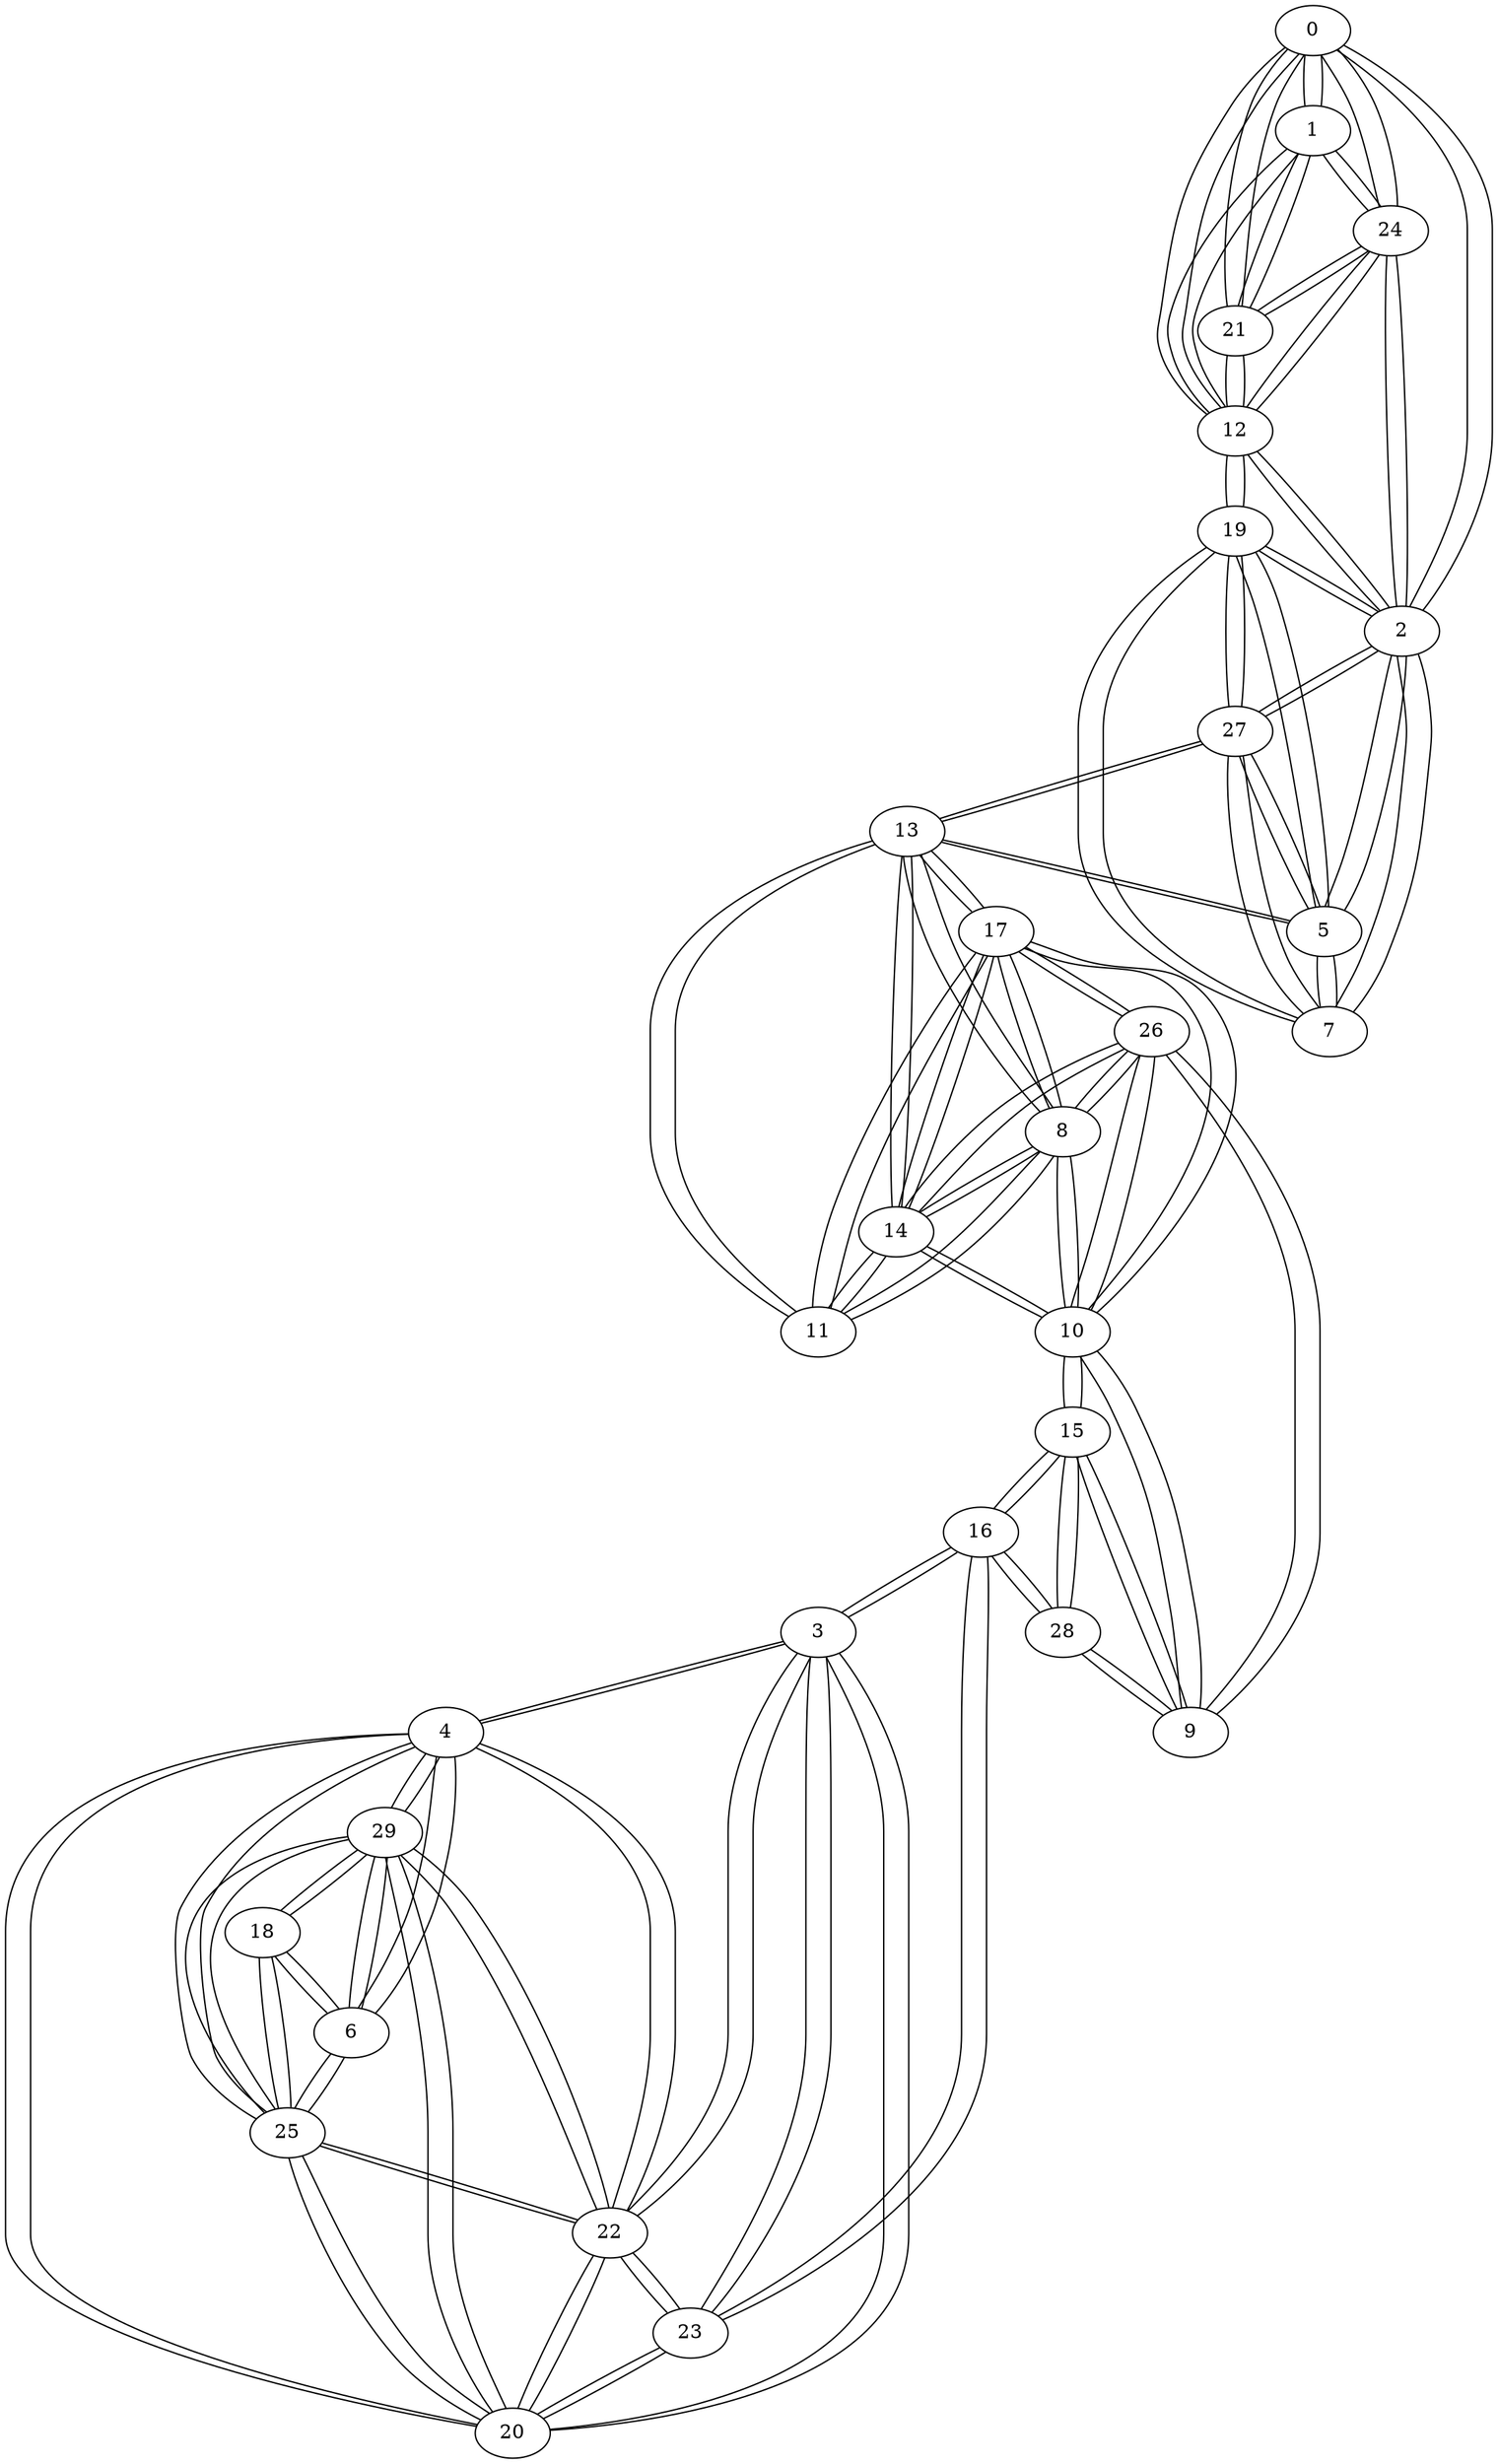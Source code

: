 graph {
0 -- 1
0 -- 2
0 -- 12
0 -- 21
0 -- 24
1 -- 0
1 -- 12
1 -- 21
1 -- 24
2 -- 0
2 -- 5
2 -- 7
2 -- 12
2 -- 19
2 -- 24
2 -- 27
3 -- 4
3 -- 16
3 -- 20
3 -- 22
3 -- 23
4 -- 3
4 -- 6
4 -- 20
4 -- 22
4 -- 25
4 -- 29
5 -- 2
5 -- 7
5 -- 13
5 -- 19
5 -- 27
6 -- 4
6 -- 18
6 -- 25
6 -- 29
7 -- 2
7 -- 5
7 -- 19
7 -- 27
8 -- 10
8 -- 11
8 -- 13
8 -- 14
8 -- 17
8 -- 26
9 -- 10
9 -- 15
9 -- 26
9 -- 28
10 -- 8
10 -- 9
10 -- 14
10 -- 15
10 -- 17
10 -- 26
11 -- 8
11 -- 13
11 -- 14
11 -- 17
12 -- 0
12 -- 1
12 -- 2
12 -- 19
12 -- 21
12 -- 24
13 -- 5
13 -- 8
13 -- 11
13 -- 14
13 -- 17
13 -- 27
14 -- 8
14 -- 10
14 -- 11
14 -- 13
14 -- 17
14 -- 26
15 -- 9
15 -- 10
15 -- 16
15 -- 28
16 -- 3
16 -- 15
16 -- 23
16 -- 28
17 -- 8
17 -- 10
17 -- 11
17 -- 13
17 -- 14
17 -- 26
18 -- 6
18 -- 25
18 -- 29
19 -- 2
19 -- 5
19 -- 7
19 -- 12
19 -- 27
20 -- 3
20 -- 4
20 -- 22
20 -- 23
20 -- 25
20 -- 29
21 -- 0
21 -- 1
21 -- 12
21 -- 24
22 -- 3
22 -- 4
22 -- 20
22 -- 23
22 -- 25
22 -- 29
23 -- 3
23 -- 16
23 -- 20
23 -- 22
24 -- 0
24 -- 1
24 -- 2
24 -- 12
24 -- 21
25 -- 4
25 -- 6
25 -- 18
25 -- 20
25 -- 22
25 -- 29
26 -- 8
26 -- 9
26 -- 10
26 -- 14
26 -- 17
27 -- 2
27 -- 5
27 -- 7
27 -- 13
27 -- 19
28 -- 9
28 -- 15
28 -- 16
29 -- 4
29 -- 6
29 -- 18
29 -- 20
29 -- 22
29 -- 25
}
